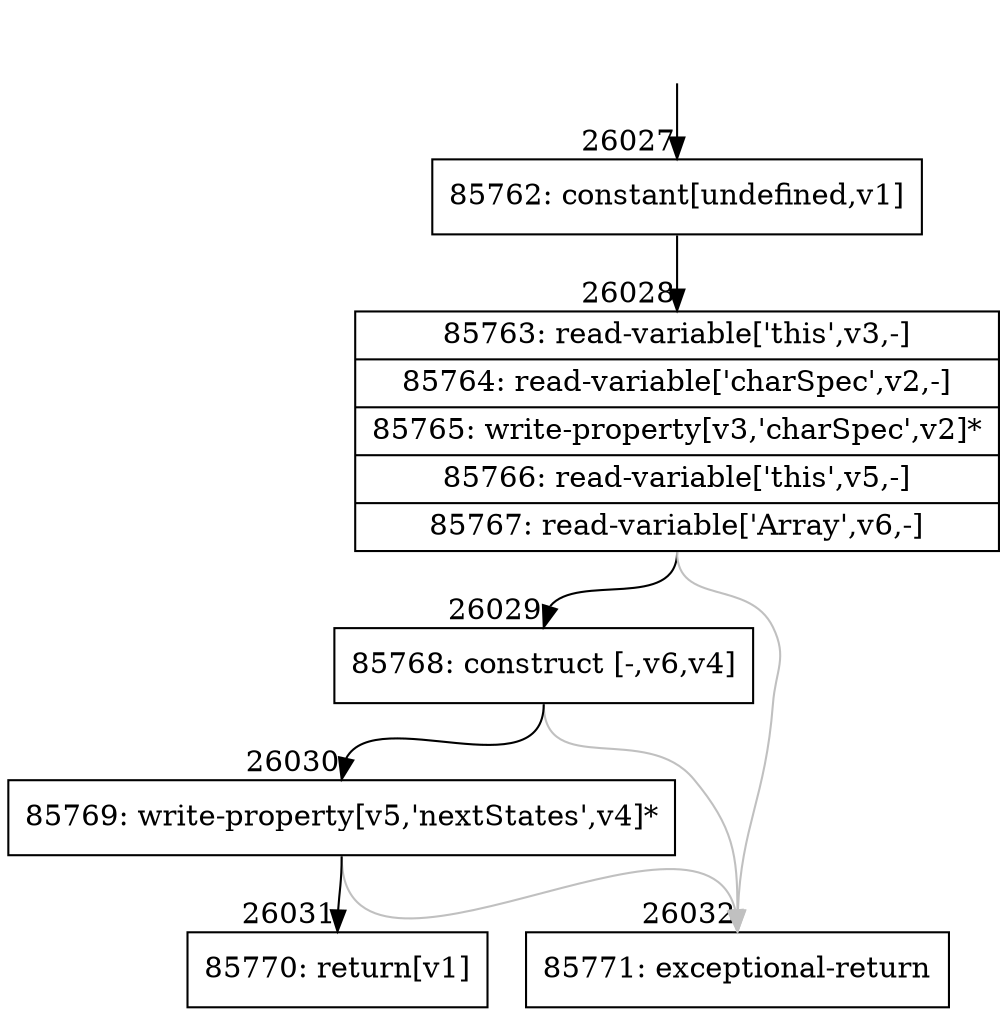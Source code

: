 digraph {
rankdir="TD"
BB_entry2284[shape=none,label=""];
BB_entry2284 -> BB26027 [tailport=s, headport=n, headlabel="    26027"]
BB26027 [shape=record label="{85762: constant[undefined,v1]}" ] 
BB26027 -> BB26028 [tailport=s, headport=n, headlabel="      26028"]
BB26028 [shape=record label="{85763: read-variable['this',v3,-]|85764: read-variable['charSpec',v2,-]|85765: write-property[v3,'charSpec',v2]*|85766: read-variable['this',v5,-]|85767: read-variable['Array',v6,-]}" ] 
BB26028 -> BB26029 [tailport=s, headport=n, headlabel="      26029"]
BB26028 -> BB26032 [tailport=s, headport=n, color=gray, headlabel="      26032"]
BB26029 [shape=record label="{85768: construct [-,v6,v4]}" ] 
BB26029 -> BB26030 [tailport=s, headport=n, headlabel="      26030"]
BB26029 -> BB26032 [tailport=s, headport=n, color=gray]
BB26030 [shape=record label="{85769: write-property[v5,'nextStates',v4]*}" ] 
BB26030 -> BB26031 [tailport=s, headport=n, headlabel="      26031"]
BB26030 -> BB26032 [tailport=s, headport=n, color=gray]
BB26031 [shape=record label="{85770: return[v1]}" ] 
BB26032 [shape=record label="{85771: exceptional-return}" ] 
//#$~ 47614
}
